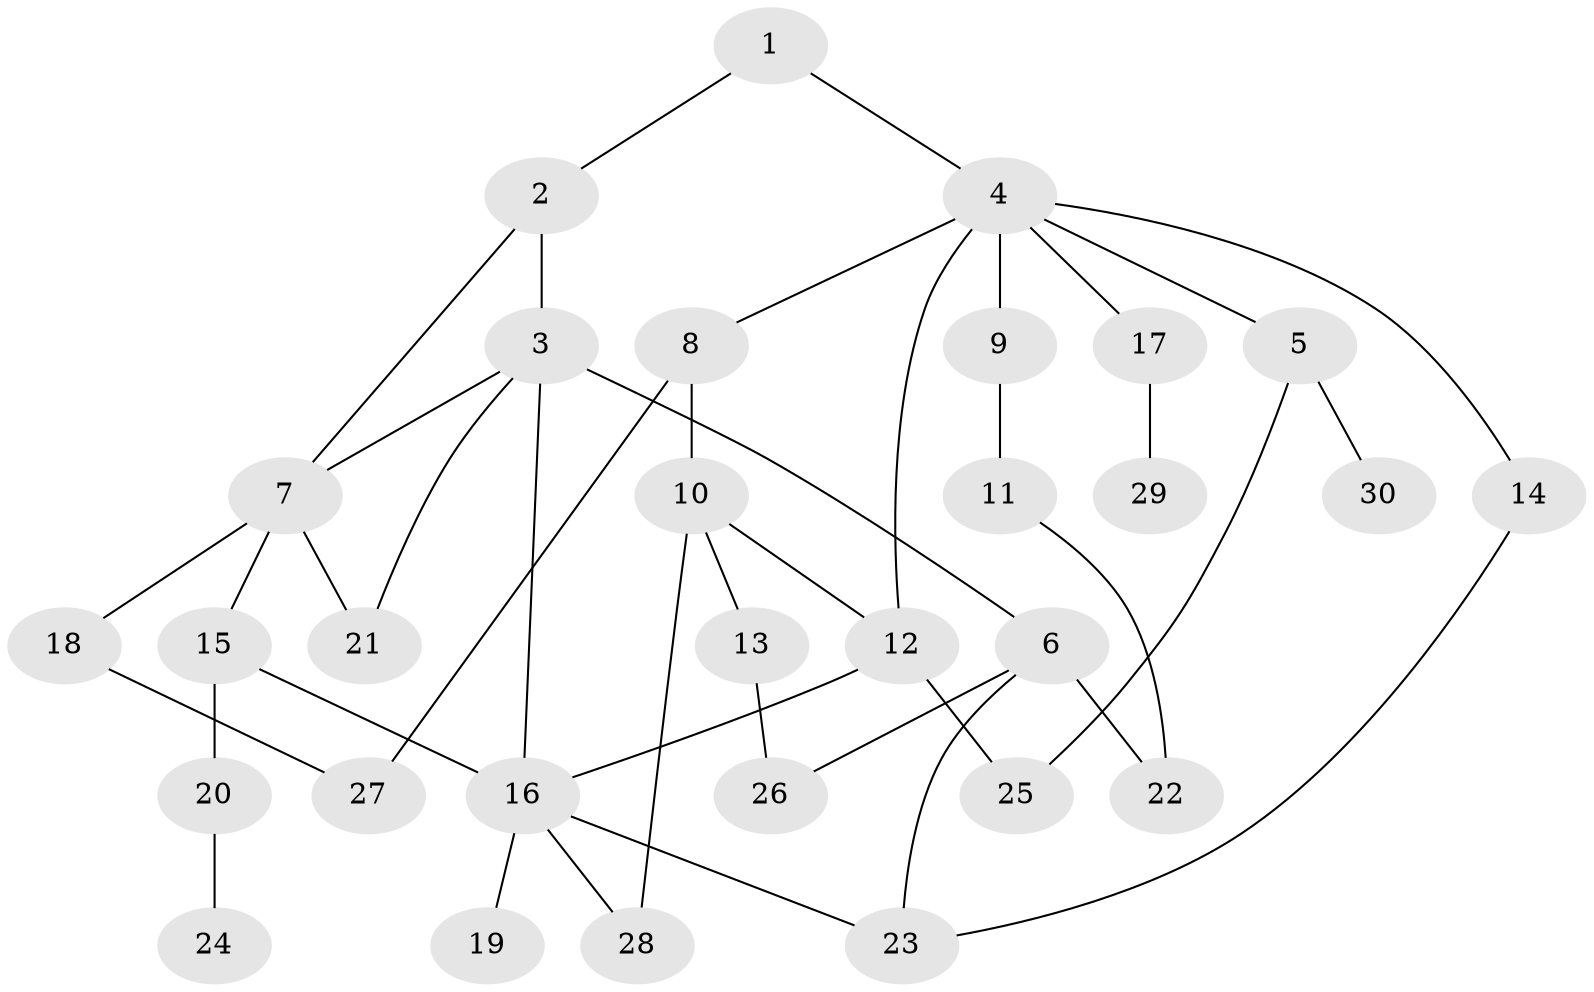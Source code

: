 // original degree distribution, {3: 0.2711864406779661, 4: 0.0847457627118644, 7: 0.01694915254237288, 6: 0.03389830508474576, 2: 0.22033898305084745, 1: 0.3559322033898305, 8: 0.01694915254237288}
// Generated by graph-tools (version 1.1) at 2025/34/03/09/25 02:34:03]
// undirected, 30 vertices, 41 edges
graph export_dot {
graph [start="1"]
  node [color=gray90,style=filled];
  1;
  2;
  3;
  4;
  5;
  6;
  7;
  8;
  9;
  10;
  11;
  12;
  13;
  14;
  15;
  16;
  17;
  18;
  19;
  20;
  21;
  22;
  23;
  24;
  25;
  26;
  27;
  28;
  29;
  30;
  1 -- 2 [weight=1.0];
  1 -- 4 [weight=1.0];
  2 -- 3 [weight=1.0];
  2 -- 7 [weight=1.0];
  3 -- 6 [weight=1.0];
  3 -- 7 [weight=1.0];
  3 -- 16 [weight=1.0];
  3 -- 21 [weight=1.0];
  4 -- 5 [weight=1.0];
  4 -- 8 [weight=1.0];
  4 -- 9 [weight=1.0];
  4 -- 12 [weight=1.0];
  4 -- 14 [weight=1.0];
  4 -- 17 [weight=1.0];
  5 -- 25 [weight=1.0];
  5 -- 30 [weight=1.0];
  6 -- 22 [weight=1.0];
  6 -- 23 [weight=2.0];
  6 -- 26 [weight=1.0];
  7 -- 15 [weight=1.0];
  7 -- 18 [weight=1.0];
  7 -- 21 [weight=1.0];
  8 -- 10 [weight=1.0];
  8 -- 27 [weight=1.0];
  9 -- 11 [weight=1.0];
  10 -- 12 [weight=1.0];
  10 -- 13 [weight=2.0];
  10 -- 28 [weight=1.0];
  11 -- 22 [weight=1.0];
  12 -- 16 [weight=1.0];
  12 -- 25 [weight=1.0];
  13 -- 26 [weight=1.0];
  14 -- 23 [weight=1.0];
  15 -- 16 [weight=1.0];
  15 -- 20 [weight=1.0];
  16 -- 19 [weight=1.0];
  16 -- 23 [weight=2.0];
  16 -- 28 [weight=1.0];
  17 -- 29 [weight=1.0];
  18 -- 27 [weight=1.0];
  20 -- 24 [weight=1.0];
}
